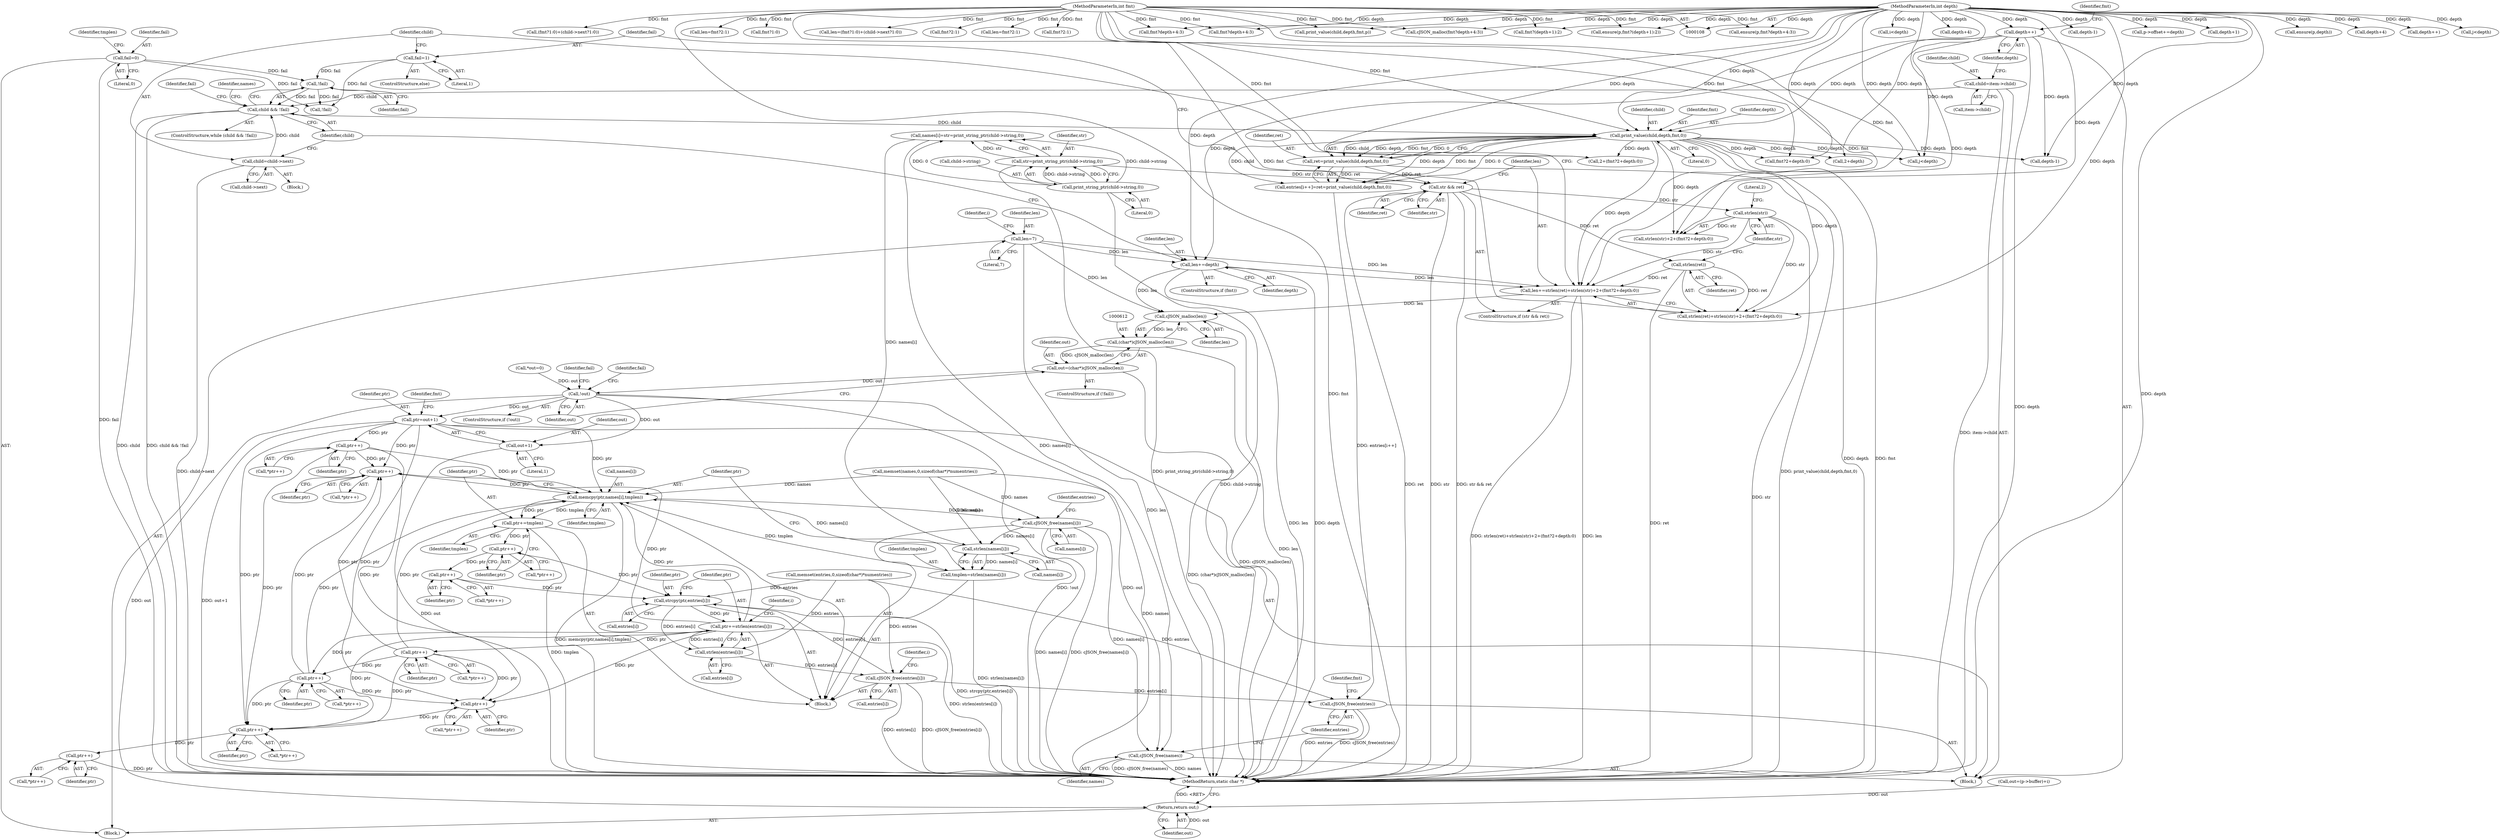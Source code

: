 digraph "0_iperf_91f2fa59e8ed80dfbf400add0164ee0e508e412a_42@API" {
"1000581" [label="(Call,len+=strlen(ret)+strlen(str)+2+(fmt?2+depth:0))"];
"1000584" [label="(Call,strlen(ret))"];
"1000578" [label="(Call,str && ret)"];
"1000558" [label="(Call,str=print_string_ptr(child->string,0))"];
"1000560" [label="(Call,print_string_ptr(child->string,0))"];
"1000570" [label="(Call,ret=print_value(child,depth,fmt,0))"];
"1000572" [label="(Call,print_value(child,depth,fmt,0))"];
"1000549" [label="(Call,child && !fail)"];
"1000601" [label="(Call,child=child->next)"];
"1000536" [label="(Call,child=item->child)"];
"1000551" [label="(Call,!fail)"];
"1000598" [label="(Call,fail=1)"];
"1000149" [label="(Call,fail=0)"];
"1000541" [label="(Call,depth++)"];
"1000110" [label="(MethodParameterIn,int depth)"];
"1000111" [label="(MethodParameterIn,int fmt)"];
"1000587" [label="(Call,strlen(str))"];
"1000545" [label="(Call,len+=depth)"];
"1000130" [label="(Call,len=7)"];
"1000613" [label="(Call,cJSON_malloc(len))"];
"1000611" [label="(Call,(char*)cJSON_malloc(len))"];
"1000609" [label="(Call,out=(char*)cJSON_malloc(len))"];
"1000616" [label="(Call,!out)"];
"1000660" [label="(Call,ptr=out+1)"];
"1000669" [label="(Call,ptr++)"];
"1000699" [label="(Call,ptr++)"];
"1000708" [label="(Call,memcpy(ptr,names[i],tmplen))"];
"1000714" [label="(Call,ptr+=tmplen)"];
"1000719" [label="(Call,ptr++)"];
"1000726" [label="(Call,ptr++)"];
"1000729" [label="(Call,strcpy(ptr,entries[i]))"];
"1000734" [label="(Call,ptr+=strlen(entries[i]))"];
"1000748" [label="(Call,ptr++)"];
"1000755" [label="(Call,ptr++)"];
"1000789" [label="(Call,ptr++)"];
"1000794" [label="(Call,ptr++)"];
"1000799" [label="(Call,ptr++)"];
"1000736" [label="(Call,strlen(entries[i]))"];
"1000766" [label="(Call,cJSON_free(entries[i]))"];
"1000772" [label="(Call,cJSON_free(entries))"];
"1000762" [label="(Call,cJSON_free(names[i]))"];
"1000704" [label="(Call,strlen(names[i]))"];
"1000702" [label="(Call,tmplen=strlen(names[i]))"];
"1000770" [label="(Call,cJSON_free(names))"];
"1000662" [label="(Call,out+1)"];
"1000802" [label="(Return,return out;)"];
"1000572" [label="(Call,print_value(child,depth,fmt,0))"];
"1000564" [label="(Literal,0)"];
"1000714" [label="(Call,ptr+=tmplen)"];
"1000385" [label="(Call,len=(fmt?1:0)+(child->next?1:0))"];
"1000315" [label="(Call,j<depth)"];
"1000151" [label="(Literal,0)"];
"1000522" [label="(Call,memset(entries,0,sizeof(char*)*numentries))"];
"1000610" [label="(Identifier,out)"];
"1000661" [label="(Identifier,ptr)"];
"1000729" [label="(Call,strcpy(ptr,entries[i]))"];
"1000219" [label="(Call,i<depth)"];
"1000609" [label="(Call,out=(char*)cJSON_malloc(len))"];
"1000747" [label="(Call,*ptr++)"];
"1000591" [label="(Call,fmt?2+depth:0)"];
"1000548" [label="(ControlStructure,while (child && !fail))"];
"1000726" [label="(Call,ptr++)"];
"1000664" [label="(Literal,1)"];
"1000178" [label="(Call,depth+4)"];
"1000608" [label="(Identifier,fail)"];
"1000573" [label="(Identifier,child)"];
"1000541" [label="(Call,depth++)"];
"1000587" [label="(Call,strlen(str))"];
"1000578" [label="(Call,str && ret)"];
"1000762" [label="(Call,cJSON_free(names[i]))"];
"1000154" [label="(Identifier,tmplen)"];
"1000537" [label="(Identifier,child)"];
"1000585" [label="(Identifier,ret)"];
"1000571" [label="(Identifier,ret)"];
"1000176" [label="(Call,fmt?depth+4:3)"];
"1000463" [label="(Call,depth-1)"];
"1000132" [label="(Literal,7)"];
"1000669" [label="(Call,ptr++)"];
"1000800" [label="(Identifier,ptr)"];
"1000793" [label="(Call,*ptr++)"];
"1000709" [label="(Identifier,ptr)"];
"1000581" [label="(Call,len+=strlen(ret)+strlen(str)+2+(fmt?2+depth:0))"];
"1000123" [label="(Call,*out=0)"];
"1000685" [label="(Block,)"];
"1000772" [label="(Call,cJSON_free(entries))"];
"1000325" [label="(Call,p->offset+=depth)"];
"1000755" [label="(Call,ptr++)"];
"1000734" [label="(Call,ptr+=strlen(entries[i]))"];
"1000597" [label="(ControlStructure,else)"];
"1000766" [label="(Call,cJSON_free(entries[i]))"];
"1000617" [label="(Identifier,out)"];
"1000593" [label="(Call,2+depth)"];
"1000799" [label="(Call,ptr++)"];
"1000700" [label="(Identifier,ptr)"];
"1000446" [label="(Call,depth+1)"];
"1000603" [label="(Call,child->next)"];
"1000251" [label="(Call,fmt?2:1)"];
"1000719" [label="(Call,ptr++)"];
"1000546" [label="(Identifier,len)"];
"1000575" [label="(Identifier,fmt)"];
"1000542" [label="(Identifier,depth)"];
"1000341" [label="(Call,len=fmt?2:1)"];
"1000544" [label="(Identifier,fmt)"];
"1000588" [label="(Identifier,str)"];
"1000725" [label="(Call,*ptr++)"];
"1000149" [label="(Call,fail=0)"];
"1000619" [label="(Identifier,fail)"];
"1000702" [label="(Call,tmplen=strlen(names[i]))"];
"1000547" [label="(Identifier,depth)"];
"1000343" [label="(Call,fmt?2:1)"];
"1000614" [label="(Identifier,len)"];
"1000558" [label="(Call,str=print_string_ptr(child->string,0))"];
"1000731" [label="(Call,entries[i])"];
"1000607" [label="(Call,!fail)"];
"1000748" [label="(Call,ptr++)"];
"1000703" [label="(Identifier,tmplen)"];
"1000670" [label="(Identifier,ptr)"];
"1000802" [label="(Return,return out;)"];
"1000789" [label="(Call,ptr++)"];
"1000794" [label="(Call,ptr++)"];
"1000444" [label="(Call,fmt?(depth+1):2)"];
"1000387" [label="(Call,(fmt?1:0)+(child->next?1:0))"];
"1000482" [label="(Call,out=(p->buffer)+i)"];
"1000586" [label="(Call,strlen(str)+2+(fmt?2+depth:0))"];
"1000490" [label="(Block,)"];
"1000771" [label="(Identifier,names)"];
"1000710" [label="(Call,names[i])"];
"1000737" [label="(Call,entries[i])"];
"1000763" [label="(Call,names[i])"];
"1000730" [label="(Identifier,ptr)"];
"1000749" [label="(Identifier,ptr)"];
"1000602" [label="(Identifier,child)"];
"1000804" [label="(MethodReturn,static char *)"];
"1000622" [label="(Identifier,fail)"];
"1000130" [label="(Call,len=7)"];
"1000767" [label="(Call,entries[i])"];
"1000666" [label="(Identifier,fmt)"];
"1000545" [label="(Call,len+=depth)"];
"1000249" [label="(Call,len=fmt?2:1)"];
"1000600" [label="(Literal,1)"];
"1000303" [label="(Call,ensure(p,depth))"];
"1000553" [label="(Block,)"];
"1000111" [label="(MethodParameterIn,int fmt)"];
"1000529" [label="(Call,memset(names,0,sizeof(char*)*numentries))"];
"1000110" [label="(MethodParameterIn,int depth)"];
"1000742" [label="(Identifier,i)"];
"1000574" [label="(Identifier,depth)"];
"1000190" [label="(Call,depth+4)"];
"1000538" [label="(Call,item->child)"];
"1000536" [label="(Call,child=item->child)"];
"1000795" [label="(Identifier,ptr)"];
"1000611" [label="(Call,(char*)cJSON_malloc(len))"];
"1000554" [label="(Call,names[i]=str=print_string_ptr(child->string,0))"];
"1000131" [label="(Identifier,len)"];
"1000560" [label="(Call,print_string_ptr(child->string,0))"];
"1000699" [label="(Call,ptr++)"];
"1000549" [label="(Call,child && !fail)"];
"1000613" [label="(Call,cJSON_malloc(len))"];
"1000773" [label="(Identifier,entries)"];
"1000692" [label="(Call,j<depth)"];
"1000713" [label="(Identifier,tmplen)"];
"1000704" [label="(Call,strlen(names[i]))"];
"1000174" [label="(Call,ensure(p,fmt?depth+4:3))"];
"1000715" [label="(Identifier,ptr)"];
"1000684" [label="(Identifier,i)"];
"1000768" [label="(Identifier,entries)"];
"1000705" [label="(Call,names[i])"];
"1000150" [label="(Identifier,fail)"];
"1000601" [label="(Call,child=child->next)"];
"1000543" [label="(ControlStructure,if (fmt))"];
"1000662" [label="(Call,out+1)"];
"1000708" [label="(Call,memcpy(ptr,names[i],tmplen))"];
"1000663" [label="(Identifier,out)"];
"1000579" [label="(Identifier,str)"];
"1000756" [label="(Identifier,ptr)"];
"1000582" [label="(Identifier,len)"];
"1000388" [label="(Call,fmt?1:0)"];
"1000188" [label="(Call,fmt?depth+4:3)"];
"1000559" [label="(Identifier,str)"];
"1000374" [label="(Call,print_value(child,depth,fmt,p))"];
"1000570" [label="(Call,ret=print_value(child,depth,fmt,0))"];
"1000718" [label="(Call,*ptr++)"];
"1000798" [label="(Call,*ptr++)"];
"1000577" [label="(ControlStructure,if (str && ret))"];
"1000552" [label="(Identifier,fail)"];
"1000576" [label="(Literal,0)"];
"1000584" [label="(Call,strlen(ret))"];
"1000803" [label="(Identifier,out)"];
"1000727" [label="(Identifier,ptr)"];
"1000565" [label="(Call,entries[i++]=ret=print_value(child,depth,fmt,0))"];
"1000660" [label="(Call,ptr=out+1)"];
"1000775" [label="(Identifier,fmt)"];
"1000698" [label="(Call,*ptr++)"];
"1000113" [label="(Block,)"];
"1000716" [label="(Identifier,tmplen)"];
"1000616" [label="(Call,!out)"];
"1000735" [label="(Identifier,ptr)"];
"1000589" [label="(Call,2+(fmt?2+depth:0))"];
"1000135" [label="(Identifier,i)"];
"1000754" [label="(Call,*ptr++)"];
"1000561" [label="(Call,child->string)"];
"1000782" [label="(Call,depth-1)"];
"1000556" [label="(Identifier,names)"];
"1000187" [label="(Call,cJSON_malloc(fmt?depth+4:3))"];
"1000293" [label="(Call,depth++)"];
"1000580" [label="(Identifier,ret)"];
"1000790" [label="(Identifier,ptr)"];
"1000551" [label="(Call,!fail)"];
"1000788" [label="(Call,*ptr++)"];
"1000550" [label="(Identifier,child)"];
"1000598" [label="(Call,fail=1)"];
"1000599" [label="(Identifier,fail)"];
"1000736" [label="(Call,strlen(entries[i]))"];
"1000668" [label="(Call,*ptr++)"];
"1000606" [label="(ControlStructure,if (!fail))"];
"1000442" [label="(Call,ensure(p,fmt?(depth+1):2))"];
"1000615" [label="(ControlStructure,if (!out))"];
"1000770" [label="(Call,cJSON_free(names))"];
"1000583" [label="(Call,strlen(ret)+strlen(str)+2+(fmt?2+depth:0))"];
"1000590" [label="(Literal,2)"];
"1000720" [label="(Identifier,ptr)"];
"1000581" -> "1000577"  [label="AST: "];
"1000581" -> "1000583"  [label="CFG: "];
"1000582" -> "1000581"  [label="AST: "];
"1000583" -> "1000581"  [label="AST: "];
"1000602" -> "1000581"  [label="CFG: "];
"1000581" -> "1000804"  [label="DDG: strlen(ret)+strlen(str)+2+(fmt?2+depth:0)"];
"1000581" -> "1000804"  [label="DDG: len"];
"1000584" -> "1000581"  [label="DDG: ret"];
"1000587" -> "1000581"  [label="DDG: str"];
"1000111" -> "1000581"  [label="DDG: fmt"];
"1000572" -> "1000581"  [label="DDG: depth"];
"1000110" -> "1000581"  [label="DDG: depth"];
"1000545" -> "1000581"  [label="DDG: len"];
"1000130" -> "1000581"  [label="DDG: len"];
"1000581" -> "1000613"  [label="DDG: len"];
"1000584" -> "1000583"  [label="AST: "];
"1000584" -> "1000585"  [label="CFG: "];
"1000585" -> "1000584"  [label="AST: "];
"1000588" -> "1000584"  [label="CFG: "];
"1000584" -> "1000804"  [label="DDG: ret"];
"1000584" -> "1000583"  [label="DDG: ret"];
"1000578" -> "1000584"  [label="DDG: ret"];
"1000578" -> "1000577"  [label="AST: "];
"1000578" -> "1000579"  [label="CFG: "];
"1000578" -> "1000580"  [label="CFG: "];
"1000579" -> "1000578"  [label="AST: "];
"1000580" -> "1000578"  [label="AST: "];
"1000582" -> "1000578"  [label="CFG: "];
"1000599" -> "1000578"  [label="CFG: "];
"1000578" -> "1000804"  [label="DDG: str"];
"1000578" -> "1000804"  [label="DDG: ret"];
"1000578" -> "1000804"  [label="DDG: str && ret"];
"1000558" -> "1000578"  [label="DDG: str"];
"1000570" -> "1000578"  [label="DDG: ret"];
"1000578" -> "1000587"  [label="DDG: str"];
"1000558" -> "1000554"  [label="AST: "];
"1000558" -> "1000560"  [label="CFG: "];
"1000559" -> "1000558"  [label="AST: "];
"1000560" -> "1000558"  [label="AST: "];
"1000554" -> "1000558"  [label="CFG: "];
"1000558" -> "1000804"  [label="DDG: print_string_ptr(child->string,0)"];
"1000558" -> "1000554"  [label="DDG: str"];
"1000560" -> "1000558"  [label="DDG: child->string"];
"1000560" -> "1000558"  [label="DDG: 0"];
"1000560" -> "1000564"  [label="CFG: "];
"1000561" -> "1000560"  [label="AST: "];
"1000564" -> "1000560"  [label="AST: "];
"1000560" -> "1000804"  [label="DDG: child->string"];
"1000560" -> "1000554"  [label="DDG: child->string"];
"1000560" -> "1000554"  [label="DDG: 0"];
"1000570" -> "1000565"  [label="AST: "];
"1000570" -> "1000572"  [label="CFG: "];
"1000571" -> "1000570"  [label="AST: "];
"1000572" -> "1000570"  [label="AST: "];
"1000565" -> "1000570"  [label="CFG: "];
"1000570" -> "1000804"  [label="DDG: print_value(child,depth,fmt,0)"];
"1000570" -> "1000565"  [label="DDG: ret"];
"1000572" -> "1000570"  [label="DDG: child"];
"1000572" -> "1000570"  [label="DDG: depth"];
"1000572" -> "1000570"  [label="DDG: fmt"];
"1000572" -> "1000570"  [label="DDG: 0"];
"1000572" -> "1000576"  [label="CFG: "];
"1000573" -> "1000572"  [label="AST: "];
"1000574" -> "1000572"  [label="AST: "];
"1000575" -> "1000572"  [label="AST: "];
"1000576" -> "1000572"  [label="AST: "];
"1000572" -> "1000804"  [label="DDG: fmt"];
"1000572" -> "1000804"  [label="DDG: depth"];
"1000572" -> "1000565"  [label="DDG: child"];
"1000572" -> "1000565"  [label="DDG: depth"];
"1000572" -> "1000565"  [label="DDG: fmt"];
"1000572" -> "1000565"  [label="DDG: 0"];
"1000549" -> "1000572"  [label="DDG: child"];
"1000541" -> "1000572"  [label="DDG: depth"];
"1000110" -> "1000572"  [label="DDG: depth"];
"1000111" -> "1000572"  [label="DDG: fmt"];
"1000572" -> "1000583"  [label="DDG: depth"];
"1000572" -> "1000586"  [label="DDG: depth"];
"1000572" -> "1000589"  [label="DDG: depth"];
"1000572" -> "1000591"  [label="DDG: depth"];
"1000572" -> "1000593"  [label="DDG: depth"];
"1000572" -> "1000692"  [label="DDG: depth"];
"1000572" -> "1000782"  [label="DDG: depth"];
"1000549" -> "1000548"  [label="AST: "];
"1000549" -> "1000550"  [label="CFG: "];
"1000549" -> "1000551"  [label="CFG: "];
"1000550" -> "1000549"  [label="AST: "];
"1000551" -> "1000549"  [label="AST: "];
"1000556" -> "1000549"  [label="CFG: "];
"1000608" -> "1000549"  [label="CFG: "];
"1000549" -> "1000804"  [label="DDG: child"];
"1000549" -> "1000804"  [label="DDG: child && !fail"];
"1000601" -> "1000549"  [label="DDG: child"];
"1000536" -> "1000549"  [label="DDG: child"];
"1000551" -> "1000549"  [label="DDG: fail"];
"1000601" -> "1000553"  [label="AST: "];
"1000601" -> "1000603"  [label="CFG: "];
"1000602" -> "1000601"  [label="AST: "];
"1000603" -> "1000601"  [label="AST: "];
"1000550" -> "1000601"  [label="CFG: "];
"1000601" -> "1000804"  [label="DDG: child->next"];
"1000536" -> "1000490"  [label="AST: "];
"1000536" -> "1000538"  [label="CFG: "];
"1000537" -> "1000536"  [label="AST: "];
"1000538" -> "1000536"  [label="AST: "];
"1000542" -> "1000536"  [label="CFG: "];
"1000536" -> "1000804"  [label="DDG: item->child"];
"1000551" -> "1000552"  [label="CFG: "];
"1000552" -> "1000551"  [label="AST: "];
"1000598" -> "1000551"  [label="DDG: fail"];
"1000149" -> "1000551"  [label="DDG: fail"];
"1000551" -> "1000607"  [label="DDG: fail"];
"1000598" -> "1000597"  [label="AST: "];
"1000598" -> "1000600"  [label="CFG: "];
"1000599" -> "1000598"  [label="AST: "];
"1000600" -> "1000598"  [label="AST: "];
"1000602" -> "1000598"  [label="CFG: "];
"1000598" -> "1000607"  [label="DDG: fail"];
"1000149" -> "1000113"  [label="AST: "];
"1000149" -> "1000151"  [label="CFG: "];
"1000150" -> "1000149"  [label="AST: "];
"1000151" -> "1000149"  [label="AST: "];
"1000154" -> "1000149"  [label="CFG: "];
"1000149" -> "1000804"  [label="DDG: fail"];
"1000149" -> "1000607"  [label="DDG: fail"];
"1000541" -> "1000490"  [label="AST: "];
"1000541" -> "1000542"  [label="CFG: "];
"1000542" -> "1000541"  [label="AST: "];
"1000544" -> "1000541"  [label="CFG: "];
"1000541" -> "1000804"  [label="DDG: depth"];
"1000110" -> "1000541"  [label="DDG: depth"];
"1000541" -> "1000545"  [label="DDG: depth"];
"1000541" -> "1000692"  [label="DDG: depth"];
"1000541" -> "1000782"  [label="DDG: depth"];
"1000110" -> "1000108"  [label="AST: "];
"1000110" -> "1000804"  [label="DDG: depth"];
"1000110" -> "1000174"  [label="DDG: depth"];
"1000110" -> "1000176"  [label="DDG: depth"];
"1000110" -> "1000178"  [label="DDG: depth"];
"1000110" -> "1000187"  [label="DDG: depth"];
"1000110" -> "1000188"  [label="DDG: depth"];
"1000110" -> "1000190"  [label="DDG: depth"];
"1000110" -> "1000219"  [label="DDG: depth"];
"1000110" -> "1000293"  [label="DDG: depth"];
"1000110" -> "1000303"  [label="DDG: depth"];
"1000110" -> "1000315"  [label="DDG: depth"];
"1000110" -> "1000325"  [label="DDG: depth"];
"1000110" -> "1000374"  [label="DDG: depth"];
"1000110" -> "1000442"  [label="DDG: depth"];
"1000110" -> "1000444"  [label="DDG: depth"];
"1000110" -> "1000446"  [label="DDG: depth"];
"1000110" -> "1000463"  [label="DDG: depth"];
"1000110" -> "1000545"  [label="DDG: depth"];
"1000110" -> "1000583"  [label="DDG: depth"];
"1000110" -> "1000586"  [label="DDG: depth"];
"1000110" -> "1000589"  [label="DDG: depth"];
"1000110" -> "1000591"  [label="DDG: depth"];
"1000110" -> "1000593"  [label="DDG: depth"];
"1000110" -> "1000692"  [label="DDG: depth"];
"1000110" -> "1000782"  [label="DDG: depth"];
"1000111" -> "1000108"  [label="AST: "];
"1000111" -> "1000804"  [label="DDG: fmt"];
"1000111" -> "1000174"  [label="DDG: fmt"];
"1000111" -> "1000176"  [label="DDG: fmt"];
"1000111" -> "1000187"  [label="DDG: fmt"];
"1000111" -> "1000188"  [label="DDG: fmt"];
"1000111" -> "1000249"  [label="DDG: fmt"];
"1000111" -> "1000251"  [label="DDG: fmt"];
"1000111" -> "1000341"  [label="DDG: fmt"];
"1000111" -> "1000343"  [label="DDG: fmt"];
"1000111" -> "1000374"  [label="DDG: fmt"];
"1000111" -> "1000385"  [label="DDG: fmt"];
"1000111" -> "1000387"  [label="DDG: fmt"];
"1000111" -> "1000388"  [label="DDG: fmt"];
"1000111" -> "1000442"  [label="DDG: fmt"];
"1000111" -> "1000444"  [label="DDG: fmt"];
"1000111" -> "1000583"  [label="DDG: fmt"];
"1000111" -> "1000586"  [label="DDG: fmt"];
"1000111" -> "1000589"  [label="DDG: fmt"];
"1000111" -> "1000591"  [label="DDG: fmt"];
"1000587" -> "1000586"  [label="AST: "];
"1000587" -> "1000588"  [label="CFG: "];
"1000588" -> "1000587"  [label="AST: "];
"1000590" -> "1000587"  [label="CFG: "];
"1000587" -> "1000804"  [label="DDG: str"];
"1000587" -> "1000583"  [label="DDG: str"];
"1000587" -> "1000586"  [label="DDG: str"];
"1000545" -> "1000543"  [label="AST: "];
"1000545" -> "1000547"  [label="CFG: "];
"1000546" -> "1000545"  [label="AST: "];
"1000547" -> "1000545"  [label="AST: "];
"1000550" -> "1000545"  [label="CFG: "];
"1000545" -> "1000804"  [label="DDG: len"];
"1000545" -> "1000804"  [label="DDG: depth"];
"1000130" -> "1000545"  [label="DDG: len"];
"1000545" -> "1000613"  [label="DDG: len"];
"1000130" -> "1000113"  [label="AST: "];
"1000130" -> "1000132"  [label="CFG: "];
"1000131" -> "1000130"  [label="AST: "];
"1000132" -> "1000130"  [label="AST: "];
"1000135" -> "1000130"  [label="CFG: "];
"1000130" -> "1000804"  [label="DDG: len"];
"1000130" -> "1000613"  [label="DDG: len"];
"1000613" -> "1000611"  [label="AST: "];
"1000613" -> "1000614"  [label="CFG: "];
"1000614" -> "1000613"  [label="AST: "];
"1000611" -> "1000613"  [label="CFG: "];
"1000613" -> "1000804"  [label="DDG: len"];
"1000613" -> "1000611"  [label="DDG: len"];
"1000611" -> "1000609"  [label="AST: "];
"1000612" -> "1000611"  [label="AST: "];
"1000609" -> "1000611"  [label="CFG: "];
"1000611" -> "1000804"  [label="DDG: cJSON_malloc(len)"];
"1000611" -> "1000609"  [label="DDG: cJSON_malloc(len)"];
"1000609" -> "1000606"  [label="AST: "];
"1000610" -> "1000609"  [label="AST: "];
"1000617" -> "1000609"  [label="CFG: "];
"1000609" -> "1000804"  [label="DDG: (char*)cJSON_malloc(len)"];
"1000609" -> "1000616"  [label="DDG: out"];
"1000616" -> "1000615"  [label="AST: "];
"1000616" -> "1000617"  [label="CFG: "];
"1000617" -> "1000616"  [label="AST: "];
"1000619" -> "1000616"  [label="CFG: "];
"1000622" -> "1000616"  [label="CFG: "];
"1000616" -> "1000804"  [label="DDG: out"];
"1000616" -> "1000804"  [label="DDG: !out"];
"1000123" -> "1000616"  [label="DDG: out"];
"1000616" -> "1000660"  [label="DDG: out"];
"1000616" -> "1000662"  [label="DDG: out"];
"1000616" -> "1000802"  [label="DDG: out"];
"1000660" -> "1000490"  [label="AST: "];
"1000660" -> "1000662"  [label="CFG: "];
"1000661" -> "1000660"  [label="AST: "];
"1000662" -> "1000660"  [label="AST: "];
"1000666" -> "1000660"  [label="CFG: "];
"1000660" -> "1000804"  [label="DDG: out+1"];
"1000660" -> "1000669"  [label="DDG: ptr"];
"1000660" -> "1000699"  [label="DDG: ptr"];
"1000660" -> "1000708"  [label="DDG: ptr"];
"1000660" -> "1000789"  [label="DDG: ptr"];
"1000660" -> "1000794"  [label="DDG: ptr"];
"1000669" -> "1000668"  [label="AST: "];
"1000669" -> "1000670"  [label="CFG: "];
"1000670" -> "1000669"  [label="AST: "];
"1000668" -> "1000669"  [label="CFG: "];
"1000669" -> "1000699"  [label="DDG: ptr"];
"1000669" -> "1000708"  [label="DDG: ptr"];
"1000669" -> "1000789"  [label="DDG: ptr"];
"1000669" -> "1000794"  [label="DDG: ptr"];
"1000699" -> "1000698"  [label="AST: "];
"1000699" -> "1000700"  [label="CFG: "];
"1000700" -> "1000699"  [label="AST: "];
"1000698" -> "1000699"  [label="CFG: "];
"1000734" -> "1000699"  [label="DDG: ptr"];
"1000748" -> "1000699"  [label="DDG: ptr"];
"1000755" -> "1000699"  [label="DDG: ptr"];
"1000699" -> "1000708"  [label="DDG: ptr"];
"1000708" -> "1000685"  [label="AST: "];
"1000708" -> "1000713"  [label="CFG: "];
"1000709" -> "1000708"  [label="AST: "];
"1000710" -> "1000708"  [label="AST: "];
"1000713" -> "1000708"  [label="AST: "];
"1000715" -> "1000708"  [label="CFG: "];
"1000708" -> "1000804"  [label="DDG: memcpy(ptr,names[i],tmplen)"];
"1000734" -> "1000708"  [label="DDG: ptr"];
"1000748" -> "1000708"  [label="DDG: ptr"];
"1000755" -> "1000708"  [label="DDG: ptr"];
"1000529" -> "1000708"  [label="DDG: names"];
"1000704" -> "1000708"  [label="DDG: names[i]"];
"1000702" -> "1000708"  [label="DDG: tmplen"];
"1000708" -> "1000714"  [label="DDG: tmplen"];
"1000708" -> "1000714"  [label="DDG: ptr"];
"1000708" -> "1000762"  [label="DDG: names[i]"];
"1000714" -> "1000685"  [label="AST: "];
"1000714" -> "1000716"  [label="CFG: "];
"1000715" -> "1000714"  [label="AST: "];
"1000716" -> "1000714"  [label="AST: "];
"1000720" -> "1000714"  [label="CFG: "];
"1000714" -> "1000804"  [label="DDG: tmplen"];
"1000714" -> "1000719"  [label="DDG: ptr"];
"1000719" -> "1000718"  [label="AST: "];
"1000719" -> "1000720"  [label="CFG: "];
"1000720" -> "1000719"  [label="AST: "];
"1000718" -> "1000719"  [label="CFG: "];
"1000719" -> "1000726"  [label="DDG: ptr"];
"1000719" -> "1000729"  [label="DDG: ptr"];
"1000726" -> "1000725"  [label="AST: "];
"1000726" -> "1000727"  [label="CFG: "];
"1000727" -> "1000726"  [label="AST: "];
"1000725" -> "1000726"  [label="CFG: "];
"1000726" -> "1000729"  [label="DDG: ptr"];
"1000729" -> "1000685"  [label="AST: "];
"1000729" -> "1000731"  [label="CFG: "];
"1000730" -> "1000729"  [label="AST: "];
"1000731" -> "1000729"  [label="AST: "];
"1000735" -> "1000729"  [label="CFG: "];
"1000729" -> "1000804"  [label="DDG: strcpy(ptr,entries[i])"];
"1000766" -> "1000729"  [label="DDG: entries[i]"];
"1000522" -> "1000729"  [label="DDG: entries"];
"1000729" -> "1000734"  [label="DDG: ptr"];
"1000729" -> "1000736"  [label="DDG: entries[i]"];
"1000734" -> "1000685"  [label="AST: "];
"1000734" -> "1000736"  [label="CFG: "];
"1000735" -> "1000734"  [label="AST: "];
"1000736" -> "1000734"  [label="AST: "];
"1000742" -> "1000734"  [label="CFG: "];
"1000734" -> "1000804"  [label="DDG: strlen(entries[i])"];
"1000736" -> "1000734"  [label="DDG: entries[i]"];
"1000734" -> "1000748"  [label="DDG: ptr"];
"1000734" -> "1000755"  [label="DDG: ptr"];
"1000734" -> "1000789"  [label="DDG: ptr"];
"1000734" -> "1000794"  [label="DDG: ptr"];
"1000748" -> "1000747"  [label="AST: "];
"1000748" -> "1000749"  [label="CFG: "];
"1000749" -> "1000748"  [label="AST: "];
"1000747" -> "1000748"  [label="CFG: "];
"1000748" -> "1000755"  [label="DDG: ptr"];
"1000748" -> "1000789"  [label="DDG: ptr"];
"1000748" -> "1000794"  [label="DDG: ptr"];
"1000755" -> "1000754"  [label="AST: "];
"1000755" -> "1000756"  [label="CFG: "];
"1000756" -> "1000755"  [label="AST: "];
"1000754" -> "1000755"  [label="CFG: "];
"1000755" -> "1000789"  [label="DDG: ptr"];
"1000755" -> "1000794"  [label="DDG: ptr"];
"1000789" -> "1000788"  [label="AST: "];
"1000789" -> "1000790"  [label="CFG: "];
"1000790" -> "1000789"  [label="AST: "];
"1000788" -> "1000789"  [label="CFG: "];
"1000789" -> "1000794"  [label="DDG: ptr"];
"1000794" -> "1000793"  [label="AST: "];
"1000794" -> "1000795"  [label="CFG: "];
"1000795" -> "1000794"  [label="AST: "];
"1000793" -> "1000794"  [label="CFG: "];
"1000794" -> "1000799"  [label="DDG: ptr"];
"1000799" -> "1000798"  [label="AST: "];
"1000799" -> "1000800"  [label="CFG: "];
"1000800" -> "1000799"  [label="AST: "];
"1000798" -> "1000799"  [label="CFG: "];
"1000799" -> "1000804"  [label="DDG: ptr"];
"1000736" -> "1000737"  [label="CFG: "];
"1000737" -> "1000736"  [label="AST: "];
"1000522" -> "1000736"  [label="DDG: entries"];
"1000736" -> "1000766"  [label="DDG: entries[i]"];
"1000766" -> "1000685"  [label="AST: "];
"1000766" -> "1000767"  [label="CFG: "];
"1000767" -> "1000766"  [label="AST: "];
"1000684" -> "1000766"  [label="CFG: "];
"1000766" -> "1000804"  [label="DDG: entries[i]"];
"1000766" -> "1000804"  [label="DDG: cJSON_free(entries[i])"];
"1000522" -> "1000766"  [label="DDG: entries"];
"1000766" -> "1000772"  [label="DDG: entries[i]"];
"1000772" -> "1000490"  [label="AST: "];
"1000772" -> "1000773"  [label="CFG: "];
"1000773" -> "1000772"  [label="AST: "];
"1000775" -> "1000772"  [label="CFG: "];
"1000772" -> "1000804"  [label="DDG: entries"];
"1000772" -> "1000804"  [label="DDG: cJSON_free(entries)"];
"1000565" -> "1000772"  [label="DDG: entries[i++]"];
"1000522" -> "1000772"  [label="DDG: entries"];
"1000762" -> "1000685"  [label="AST: "];
"1000762" -> "1000763"  [label="CFG: "];
"1000763" -> "1000762"  [label="AST: "];
"1000768" -> "1000762"  [label="CFG: "];
"1000762" -> "1000804"  [label="DDG: cJSON_free(names[i])"];
"1000762" -> "1000804"  [label="DDG: names[i]"];
"1000762" -> "1000704"  [label="DDG: names[i]"];
"1000529" -> "1000762"  [label="DDG: names"];
"1000762" -> "1000770"  [label="DDG: names[i]"];
"1000704" -> "1000702"  [label="AST: "];
"1000704" -> "1000705"  [label="CFG: "];
"1000705" -> "1000704"  [label="AST: "];
"1000702" -> "1000704"  [label="CFG: "];
"1000704" -> "1000702"  [label="DDG: names[i]"];
"1000554" -> "1000704"  [label="DDG: names[i]"];
"1000529" -> "1000704"  [label="DDG: names"];
"1000702" -> "1000685"  [label="AST: "];
"1000703" -> "1000702"  [label="AST: "];
"1000709" -> "1000702"  [label="CFG: "];
"1000702" -> "1000804"  [label="DDG: strlen(names[i])"];
"1000770" -> "1000490"  [label="AST: "];
"1000770" -> "1000771"  [label="CFG: "];
"1000771" -> "1000770"  [label="AST: "];
"1000773" -> "1000770"  [label="CFG: "];
"1000770" -> "1000804"  [label="DDG: cJSON_free(names)"];
"1000770" -> "1000804"  [label="DDG: names"];
"1000554" -> "1000770"  [label="DDG: names[i]"];
"1000529" -> "1000770"  [label="DDG: names"];
"1000662" -> "1000664"  [label="CFG: "];
"1000663" -> "1000662"  [label="AST: "];
"1000664" -> "1000662"  [label="AST: "];
"1000662" -> "1000804"  [label="DDG: out"];
"1000802" -> "1000113"  [label="AST: "];
"1000802" -> "1000803"  [label="CFG: "];
"1000803" -> "1000802"  [label="AST: "];
"1000804" -> "1000802"  [label="CFG: "];
"1000802" -> "1000804"  [label="DDG: <RET>"];
"1000803" -> "1000802"  [label="DDG: out"];
"1000482" -> "1000802"  [label="DDG: out"];
}
